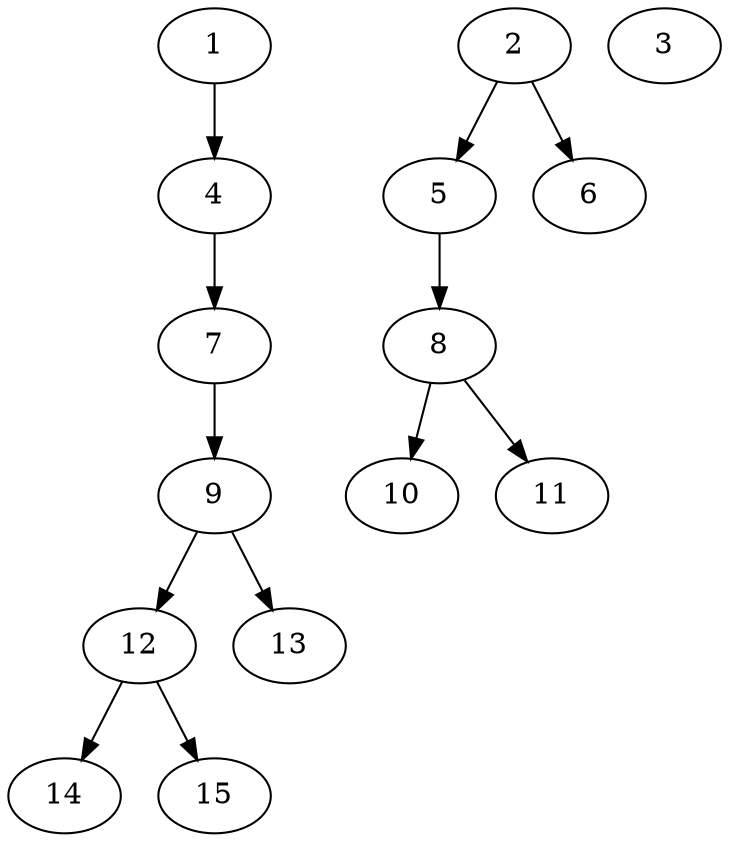 // DAG (tier=1-easy, mode=data, n=15, ccr=0.312, fat=0.469, density=0.351, regular=0.748, jump=0.040, mindata=1048576, maxdata=8388608)
// DAG automatically generated by daggen at Sun Aug 24 16:33:33 2025
// /home/ermia/Project/Environments/daggen/bin/daggen --dot --ccr 0.312 --fat 0.469 --regular 0.748 --density 0.351 --jump 0.040 --mindata 1048576 --maxdata 8388608 -n 15 
digraph G {
  1 [size="3683357628921527", alpha="0.02", expect_size="1841678814460763"]
  1 -> 4 [size ="190225477271552"]
  2 [size="33646100755664040", alpha="0.15", expect_size="16823050377832020"]
  2 -> 5 [size ="25455767846912"]
  2 -> 6 [size ="25455767846912"]
  3 [size="654966157285989888", alpha="0.03", expect_size="327483078642994944"]
  4 [size="165902096767914082304", alpha="0.10", expect_size="82951048383957041152"]
  4 -> 7 [size ="241541209653248"]
  5 [size="307337424871686272", alpha="0.05", expect_size="153668712435843136"]
  5 -> 8 [size ="387775157239808"]
  6 [size="23926112983141318656", alpha="0.17", expect_size="11963056491570659328"]
  7 [size="35810838112268000", alpha="0.08", expect_size="17905419056134000"]
  7 -> 9 [size ="21771130503168"]
  8 [size="6465841284616270", alpha="0.19", expect_size="3232920642308135"]
  8 -> 10 [size ="129231749120000"]
  8 -> 11 [size ="129231749120000"]
  9 [size="354806899073713280", alpha="0.01", expect_size="177403449536856640"]
  9 -> 12 [size ="517981142515712"]
  9 -> 13 [size ="517981142515712"]
  10 [size="131022203612299264000", alpha="0.05", expect_size="65511101806149632000"]
  11 [size="8792297128060930", alpha="0.11", expect_size="4396148564030465"]
  12 [size="27313977255950024704", alpha="0.01", expect_size="13656988627975012352"]
  12 -> 14 [size ="72557105512448"]
  12 -> 15 [size ="72557105512448"]
  13 [size="500783645429775680", alpha="0.01", expect_size="250391822714887840"]
  14 [size="228926213360636133376", alpha="0.15", expect_size="114463106680318066688"]
  15 [size="431412178648077172736", alpha="0.06", expect_size="215706089324038586368"]
}